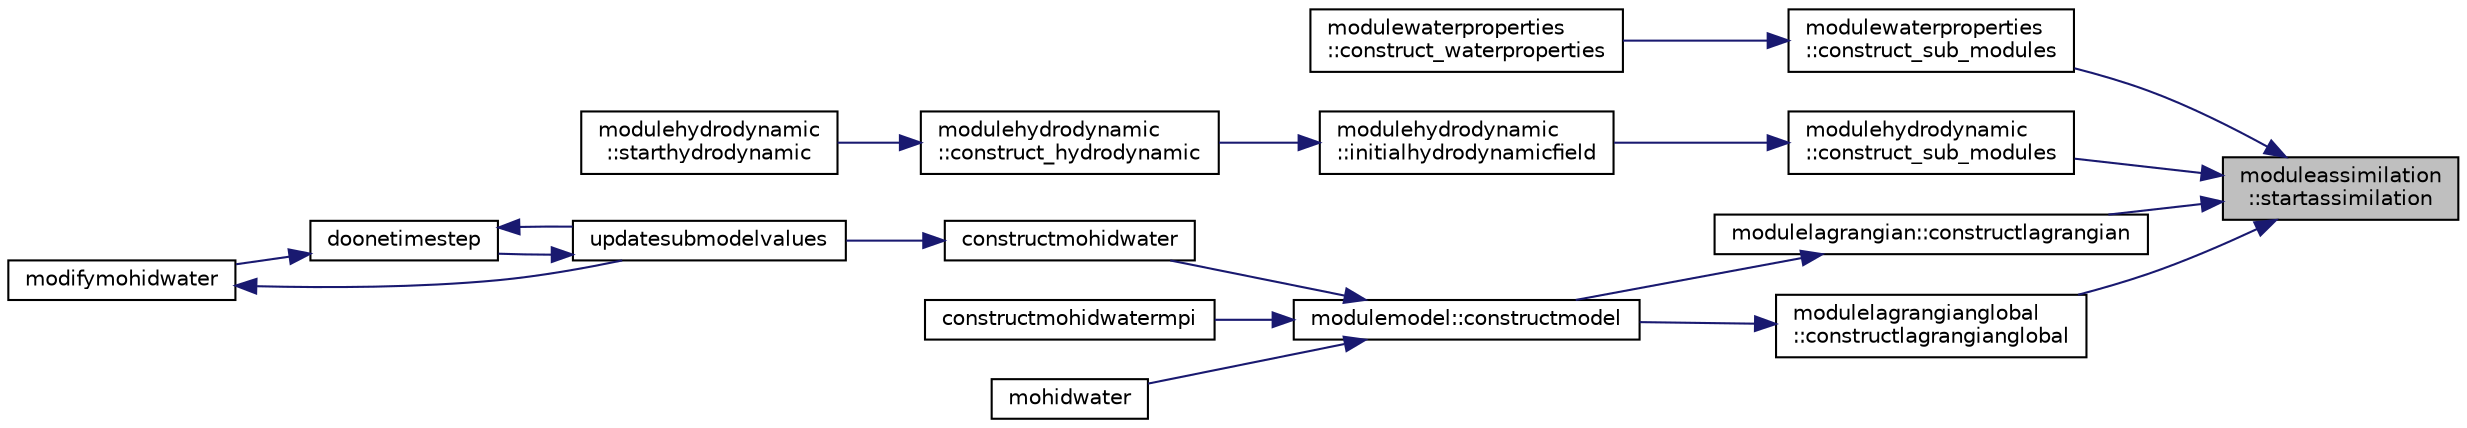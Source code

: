 digraph "moduleassimilation::startassimilation"
{
 // LATEX_PDF_SIZE
  edge [fontname="Helvetica",fontsize="10",labelfontname="Helvetica",labelfontsize="10"];
  node [fontname="Helvetica",fontsize="10",shape=record];
  rankdir="RL";
  Node1 [label="moduleassimilation\l::startassimilation",height=0.2,width=0.4,color="black", fillcolor="grey75", style="filled", fontcolor="black",tooltip=" "];
  Node1 -> Node2 [dir="back",color="midnightblue",fontsize="10",style="solid"];
  Node2 [label="modulewaterproperties\l::construct_sub_modules",height=0.2,width=0.4,color="black", fillcolor="white", style="filled",URL="$namespacemodulewaterproperties.html#aef459b24af9c748df5b5fb96dc4292bb",tooltip=" "];
  Node2 -> Node3 [dir="back",color="midnightblue",fontsize="10",style="solid"];
  Node3 [label="modulewaterproperties\l::construct_waterproperties",height=0.2,width=0.4,color="black", fillcolor="white", style="filled",URL="$namespacemodulewaterproperties.html#abdc50448d524670a6f3f7c9901324efc",tooltip=" "];
  Node1 -> Node4 [dir="back",color="midnightblue",fontsize="10",style="solid"];
  Node4 [label="modulehydrodynamic\l::construct_sub_modules",height=0.2,width=0.4,color="black", fillcolor="white", style="filled",URL="$namespacemodulehydrodynamic.html#acaa5f838138b21f2c4d3c245177ae6bf",tooltip=" "];
  Node4 -> Node5 [dir="back",color="midnightblue",fontsize="10",style="solid"];
  Node5 [label="modulehydrodynamic\l::initialhydrodynamicfield",height=0.2,width=0.4,color="black", fillcolor="white", style="filled",URL="$namespacemodulehydrodynamic.html#a4627a0c2583b12e5490b0ddf81573972",tooltip=" "];
  Node5 -> Node6 [dir="back",color="midnightblue",fontsize="10",style="solid"];
  Node6 [label="modulehydrodynamic\l::construct_hydrodynamic",height=0.2,width=0.4,color="black", fillcolor="white", style="filled",URL="$namespacemodulehydrodynamic.html#a71f29b5c93f202c8e783ecb892b1b497",tooltip=" "];
  Node6 -> Node7 [dir="back",color="midnightblue",fontsize="10",style="solid"];
  Node7 [label="modulehydrodynamic\l::starthydrodynamic",height=0.2,width=0.4,color="black", fillcolor="white", style="filled",URL="$namespacemodulehydrodynamic.html#aa7fce185f2ed7a388275da8a22d7d150",tooltip=" "];
  Node1 -> Node8 [dir="back",color="midnightblue",fontsize="10",style="solid"];
  Node8 [label="modulelagrangian::constructlagrangian",height=0.2,width=0.4,color="black", fillcolor="white", style="filled",URL="$namespacemodulelagrangian.html#ad766e71e7390a14dd30513d8ec8ca115",tooltip=" "];
  Node8 -> Node9 [dir="back",color="midnightblue",fontsize="10",style="solid"];
  Node9 [label="modulemodel::constructmodel",height=0.2,width=0.4,color="black", fillcolor="white", style="filled",URL="$namespacemodulemodel.html#abcddd2b6e97f110b0c5b3bb00f069570",tooltip=" "];
  Node9 -> Node10 [dir="back",color="midnightblue",fontsize="10",style="solid"];
  Node10 [label="constructmohidwater",height=0.2,width=0.4,color="black", fillcolor="white", style="filled",URL="$_main_8_f90.html#abc6cfc7bca3f0c4dda032a34b9690319",tooltip=" "];
  Node10 -> Node11 [dir="back",color="midnightblue",fontsize="10",style="solid"];
  Node11 [label="updatesubmodelvalues",height=0.2,width=0.4,color="black", fillcolor="white", style="filled",URL="$_main_8_f90.html#a4c5ecbd810307fa557d4b4e6719c7fd1",tooltip=" "];
  Node11 -> Node12 [dir="back",color="midnightblue",fontsize="10",style="solid"];
  Node12 [label="doonetimestep",height=0.2,width=0.4,color="black", fillcolor="white", style="filled",URL="$_main_8_f90.html#a5a877f32d8c35a58c7bd824a65b07dba",tooltip=" "];
  Node12 -> Node13 [dir="back",color="midnightblue",fontsize="10",style="solid"];
  Node13 [label="modifymohidwater",height=0.2,width=0.4,color="black", fillcolor="white", style="filled",URL="$_main_8_f90.html#a98b6185e00bdaa093569c6645482e68b",tooltip=" "];
  Node13 -> Node11 [dir="back",color="midnightblue",fontsize="10",style="solid"];
  Node12 -> Node11 [dir="back",color="midnightblue",fontsize="10",style="solid"];
  Node9 -> Node14 [dir="back",color="midnightblue",fontsize="10",style="solid"];
  Node14 [label="constructmohidwatermpi",height=0.2,width=0.4,color="black", fillcolor="white", style="filled",URL="$_main_8_f90.html#a364d1a7b4621ef3a56c71daf2af5147e",tooltip=" "];
  Node9 -> Node15 [dir="back",color="midnightblue",fontsize="10",style="solid"];
  Node15 [label="mohidwater",height=0.2,width=0.4,color="black", fillcolor="white", style="filled",URL="$_main_8_f90.html#a22cacab418d9e36dcaa8c3aef44b4185",tooltip=" "];
  Node1 -> Node16 [dir="back",color="midnightblue",fontsize="10",style="solid"];
  Node16 [label="modulelagrangianglobal\l::constructlagrangianglobal",height=0.2,width=0.4,color="black", fillcolor="white", style="filled",URL="$namespacemodulelagrangianglobal.html#afd673a84ee97dfdff69d0e0f3a7ea3ef",tooltip=" "];
  Node16 -> Node9 [dir="back",color="midnightblue",fontsize="10",style="solid"];
}
